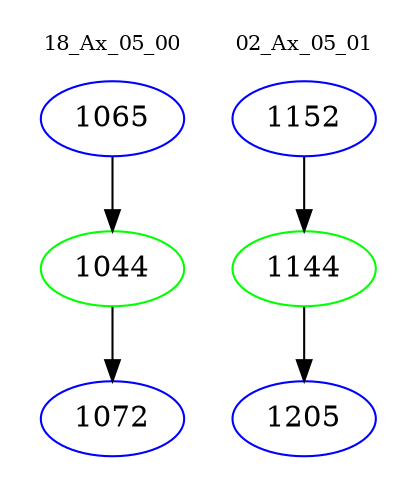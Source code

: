 digraph{
subgraph cluster_0 {
color = white
label = "18_Ax_05_00";
fontsize=10;
T0_1065 [label="1065", color="blue"]
T0_1065 -> T0_1044 [color="black"]
T0_1044 [label="1044", color="green"]
T0_1044 -> T0_1072 [color="black"]
T0_1072 [label="1072", color="blue"]
}
subgraph cluster_1 {
color = white
label = "02_Ax_05_01";
fontsize=10;
T1_1152 [label="1152", color="blue"]
T1_1152 -> T1_1144 [color="black"]
T1_1144 [label="1144", color="green"]
T1_1144 -> T1_1205 [color="black"]
T1_1205 [label="1205", color="blue"]
}
}
